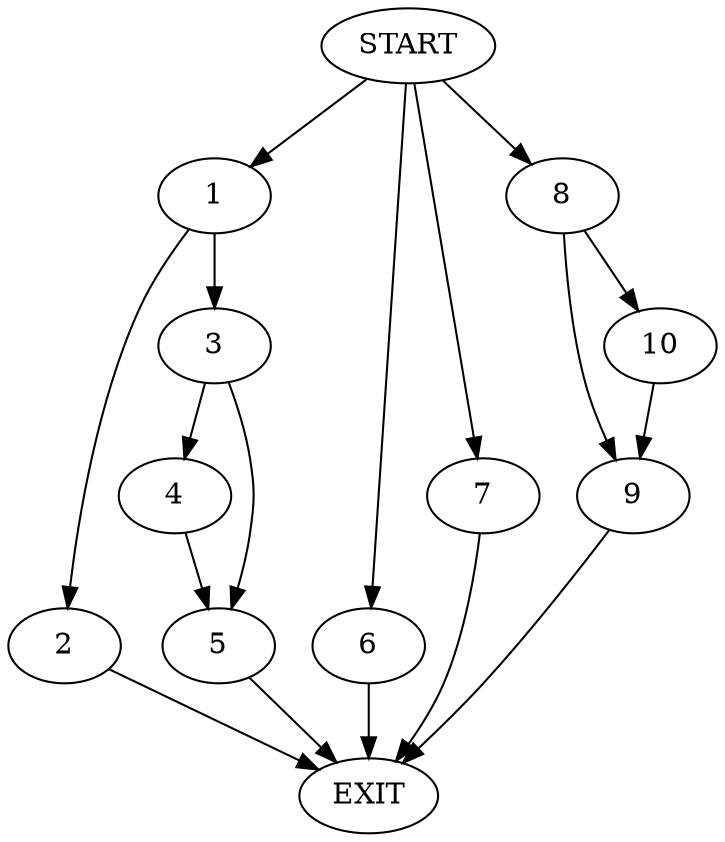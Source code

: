 digraph {
0 [label="START"]
11 [label="EXIT"]
0 -> 1
1 -> 2
1 -> 3
2 -> 11
3 -> 4
3 -> 5
4 -> 5
5 -> 11
0 -> 6
6 -> 11
0 -> 7
7 -> 11
0 -> 8
8 -> 9
8 -> 10
10 -> 9
9 -> 11
}
